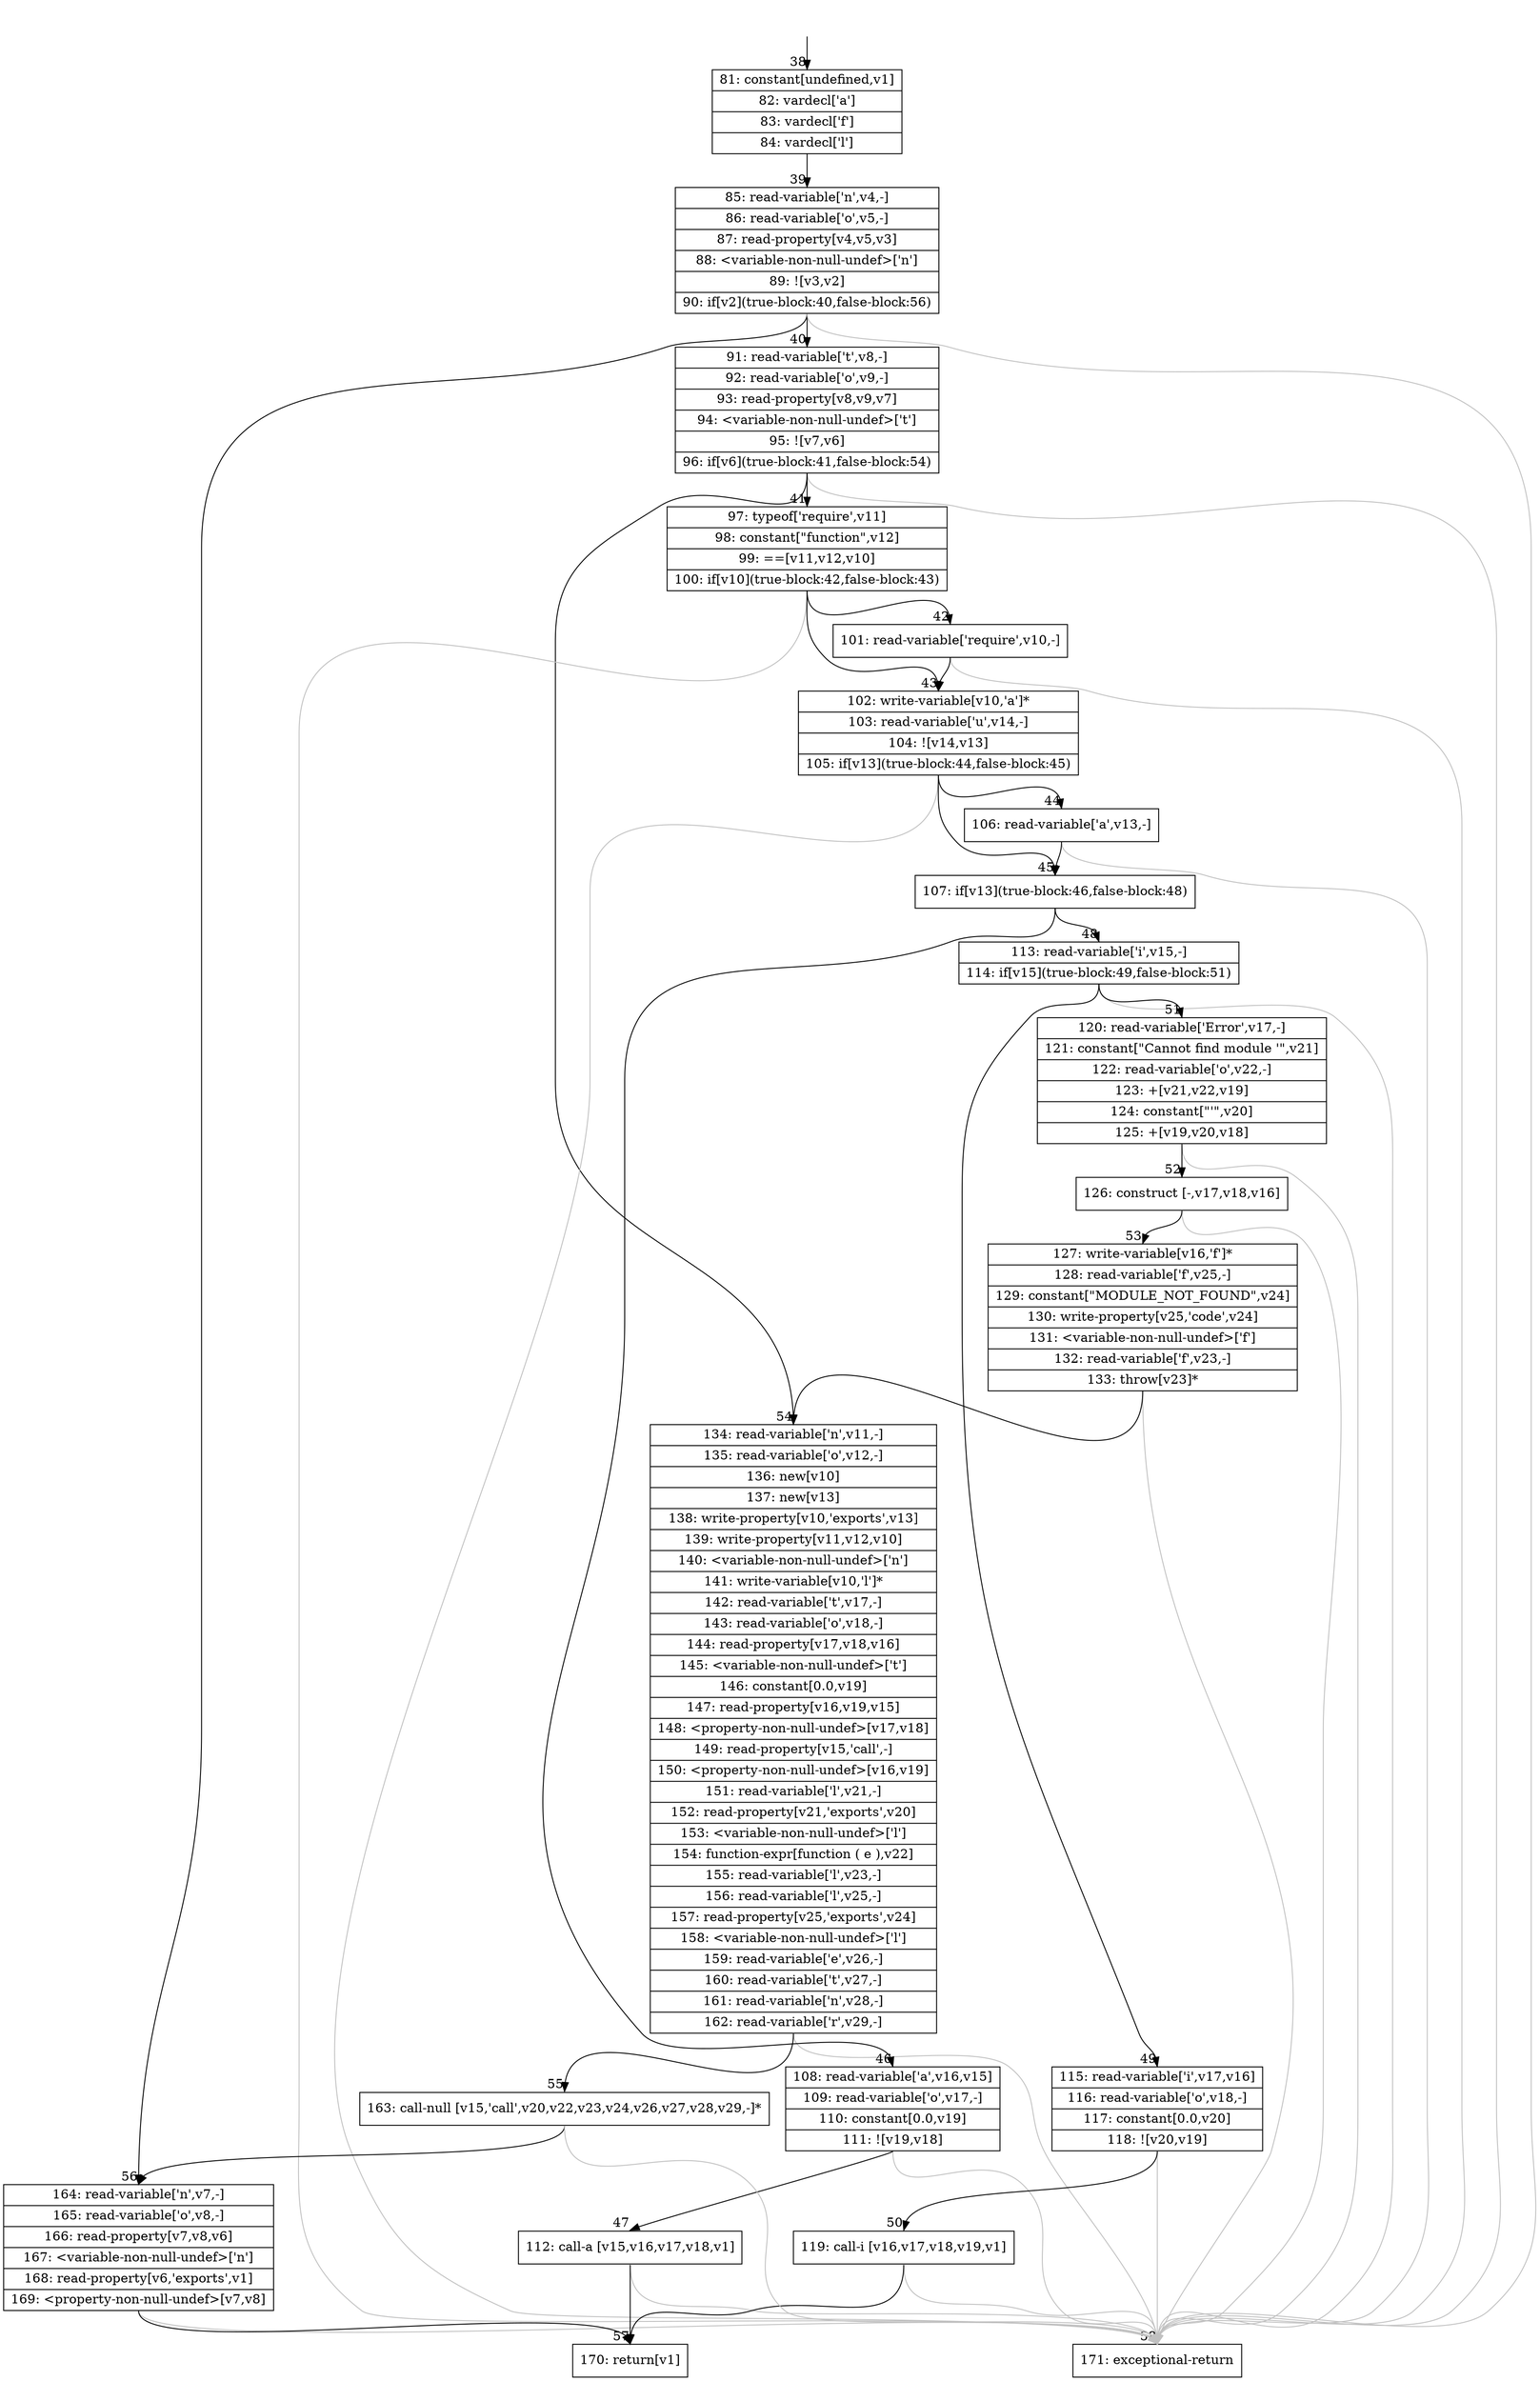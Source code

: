 digraph {
rankdir="TD"
BB_entry4[shape=none,label=""];
BB_entry4 -> BB38 [tailport=s, headport=n, headlabel="    38"]
BB38 [shape=record label="{81: constant[undefined,v1]|82: vardecl['a']|83: vardecl['f']|84: vardecl['l']}" ] 
BB38 -> BB39 [tailport=s, headport=n, headlabel="      39"]
BB39 [shape=record label="{85: read-variable['n',v4,-]|86: read-variable['o',v5,-]|87: read-property[v4,v5,v3]|88: \<variable-non-null-undef\>['n']|89: ![v3,v2]|90: if[v2](true-block:40,false-block:56)}" ] 
BB39 -> BB40 [tailport=s, headport=n, headlabel="      40"]
BB39 -> BB56 [tailport=s, headport=n, headlabel="      56"]
BB39 -> BB58 [tailport=s, headport=n, color=gray, headlabel="      58"]
BB40 [shape=record label="{91: read-variable['t',v8,-]|92: read-variable['o',v9,-]|93: read-property[v8,v9,v7]|94: \<variable-non-null-undef\>['t']|95: ![v7,v6]|96: if[v6](true-block:41,false-block:54)}" ] 
BB40 -> BB41 [tailport=s, headport=n, headlabel="      41"]
BB40 -> BB54 [tailport=s, headport=n, headlabel="      54"]
BB40 -> BB58 [tailport=s, headport=n, color=gray]
BB41 [shape=record label="{97: typeof['require',v11]|98: constant[\"function\",v12]|99: ==[v11,v12,v10]|100: if[v10](true-block:42,false-block:43)}" ] 
BB41 -> BB43 [tailport=s, headport=n, headlabel="      43"]
BB41 -> BB42 [tailport=s, headport=n, headlabel="      42"]
BB41 -> BB58 [tailport=s, headport=n, color=gray]
BB42 [shape=record label="{101: read-variable['require',v10,-]}" ] 
BB42 -> BB43 [tailport=s, headport=n]
BB42 -> BB58 [tailport=s, headport=n, color=gray]
BB43 [shape=record label="{102: write-variable[v10,'a']*|103: read-variable['u',v14,-]|104: ![v14,v13]|105: if[v13](true-block:44,false-block:45)}" ] 
BB43 -> BB45 [tailport=s, headport=n, headlabel="      45"]
BB43 -> BB44 [tailport=s, headport=n, headlabel="      44"]
BB43 -> BB58 [tailport=s, headport=n, color=gray]
BB44 [shape=record label="{106: read-variable['a',v13,-]}" ] 
BB44 -> BB45 [tailport=s, headport=n]
BB44 -> BB58 [tailport=s, headport=n, color=gray]
BB45 [shape=record label="{107: if[v13](true-block:46,false-block:48)}" ] 
BB45 -> BB46 [tailport=s, headport=n, headlabel="      46"]
BB45 -> BB48 [tailport=s, headport=n, headlabel="      48"]
BB46 [shape=record label="{108: read-variable['a',v16,v15]|109: read-variable['o',v17,-]|110: constant[0.0,v19]|111: ![v19,v18]}" ] 
BB46 -> BB47 [tailport=s, headport=n, headlabel="      47"]
BB46 -> BB58 [tailport=s, headport=n, color=gray]
BB47 [shape=record label="{112: call-a [v15,v16,v17,v18,v1]}" ] 
BB47 -> BB57 [tailport=s, headport=n, headlabel="      57"]
BB47 -> BB58 [tailport=s, headport=n, color=gray]
BB48 [shape=record label="{113: read-variable['i',v15,-]|114: if[v15](true-block:49,false-block:51)}" ] 
BB48 -> BB49 [tailport=s, headport=n, headlabel="      49"]
BB48 -> BB51 [tailport=s, headport=n, headlabel="      51"]
BB48 -> BB58 [tailport=s, headport=n, color=gray]
BB49 [shape=record label="{115: read-variable['i',v17,v16]|116: read-variable['o',v18,-]|117: constant[0.0,v20]|118: ![v20,v19]}" ] 
BB49 -> BB50 [tailport=s, headport=n, headlabel="      50"]
BB49 -> BB58 [tailport=s, headport=n, color=gray]
BB50 [shape=record label="{119: call-i [v16,v17,v18,v19,v1]}" ] 
BB50 -> BB57 [tailport=s, headport=n]
BB50 -> BB58 [tailport=s, headport=n, color=gray]
BB51 [shape=record label="{120: read-variable['Error',v17,-]|121: constant[\"Cannot find module '\",v21]|122: read-variable['o',v22,-]|123: +[v21,v22,v19]|124: constant[\"'\",v20]|125: +[v19,v20,v18]}" ] 
BB51 -> BB52 [tailport=s, headport=n, headlabel="      52"]
BB51 -> BB58 [tailport=s, headport=n, color=gray]
BB52 [shape=record label="{126: construct [-,v17,v18,v16]}" ] 
BB52 -> BB53 [tailport=s, headport=n, headlabel="      53"]
BB52 -> BB58 [tailport=s, headport=n, color=gray]
BB53 [shape=record label="{127: write-variable[v16,'f']*|128: read-variable['f',v25,-]|129: constant[\"MODULE_NOT_FOUND\",v24]|130: write-property[v25,'code',v24]|131: \<variable-non-null-undef\>['f']|132: read-variable['f',v23,-]|133: throw[v23]*}" ] 
BB53 -> BB54 [tailport=s, headport=n]
BB53 -> BB58 [tailport=s, headport=n, color=gray]
BB54 [shape=record label="{134: read-variable['n',v11,-]|135: read-variable['o',v12,-]|136: new[v10]|137: new[v13]|138: write-property[v10,'exports',v13]|139: write-property[v11,v12,v10]|140: \<variable-non-null-undef\>['n']|141: write-variable[v10,'l']*|142: read-variable['t',v17,-]|143: read-variable['o',v18,-]|144: read-property[v17,v18,v16]|145: \<variable-non-null-undef\>['t']|146: constant[0.0,v19]|147: read-property[v16,v19,v15]|148: \<property-non-null-undef\>[v17,v18]|149: read-property[v15,'call',-]|150: \<property-non-null-undef\>[v16,v19]|151: read-variable['l',v21,-]|152: read-property[v21,'exports',v20]|153: \<variable-non-null-undef\>['l']|154: function-expr[function ( e ),v22]|155: read-variable['l',v23,-]|156: read-variable['l',v25,-]|157: read-property[v25,'exports',v24]|158: \<variable-non-null-undef\>['l']|159: read-variable['e',v26,-]|160: read-variable['t',v27,-]|161: read-variable['n',v28,-]|162: read-variable['r',v29,-]}" ] 
BB54 -> BB55 [tailport=s, headport=n, headlabel="      55"]
BB54 -> BB58 [tailport=s, headport=n, color=gray]
BB55 [shape=record label="{163: call-null [v15,'call',v20,v22,v23,v24,v26,v27,v28,v29,-]*}" ] 
BB55 -> BB56 [tailport=s, headport=n]
BB55 -> BB58 [tailport=s, headport=n, color=gray]
BB56 [shape=record label="{164: read-variable['n',v7,-]|165: read-variable['o',v8,-]|166: read-property[v7,v8,v6]|167: \<variable-non-null-undef\>['n']|168: read-property[v6,'exports',v1]|169: \<property-non-null-undef\>[v7,v8]}" ] 
BB56 -> BB57 [tailport=s, headport=n]
BB56 -> BB58 [tailport=s, headport=n, color=gray]
BB57 [shape=record label="{170: return[v1]}" ] 
BB58 [shape=record label="{171: exceptional-return}" ] 
//#$~ 1
}
